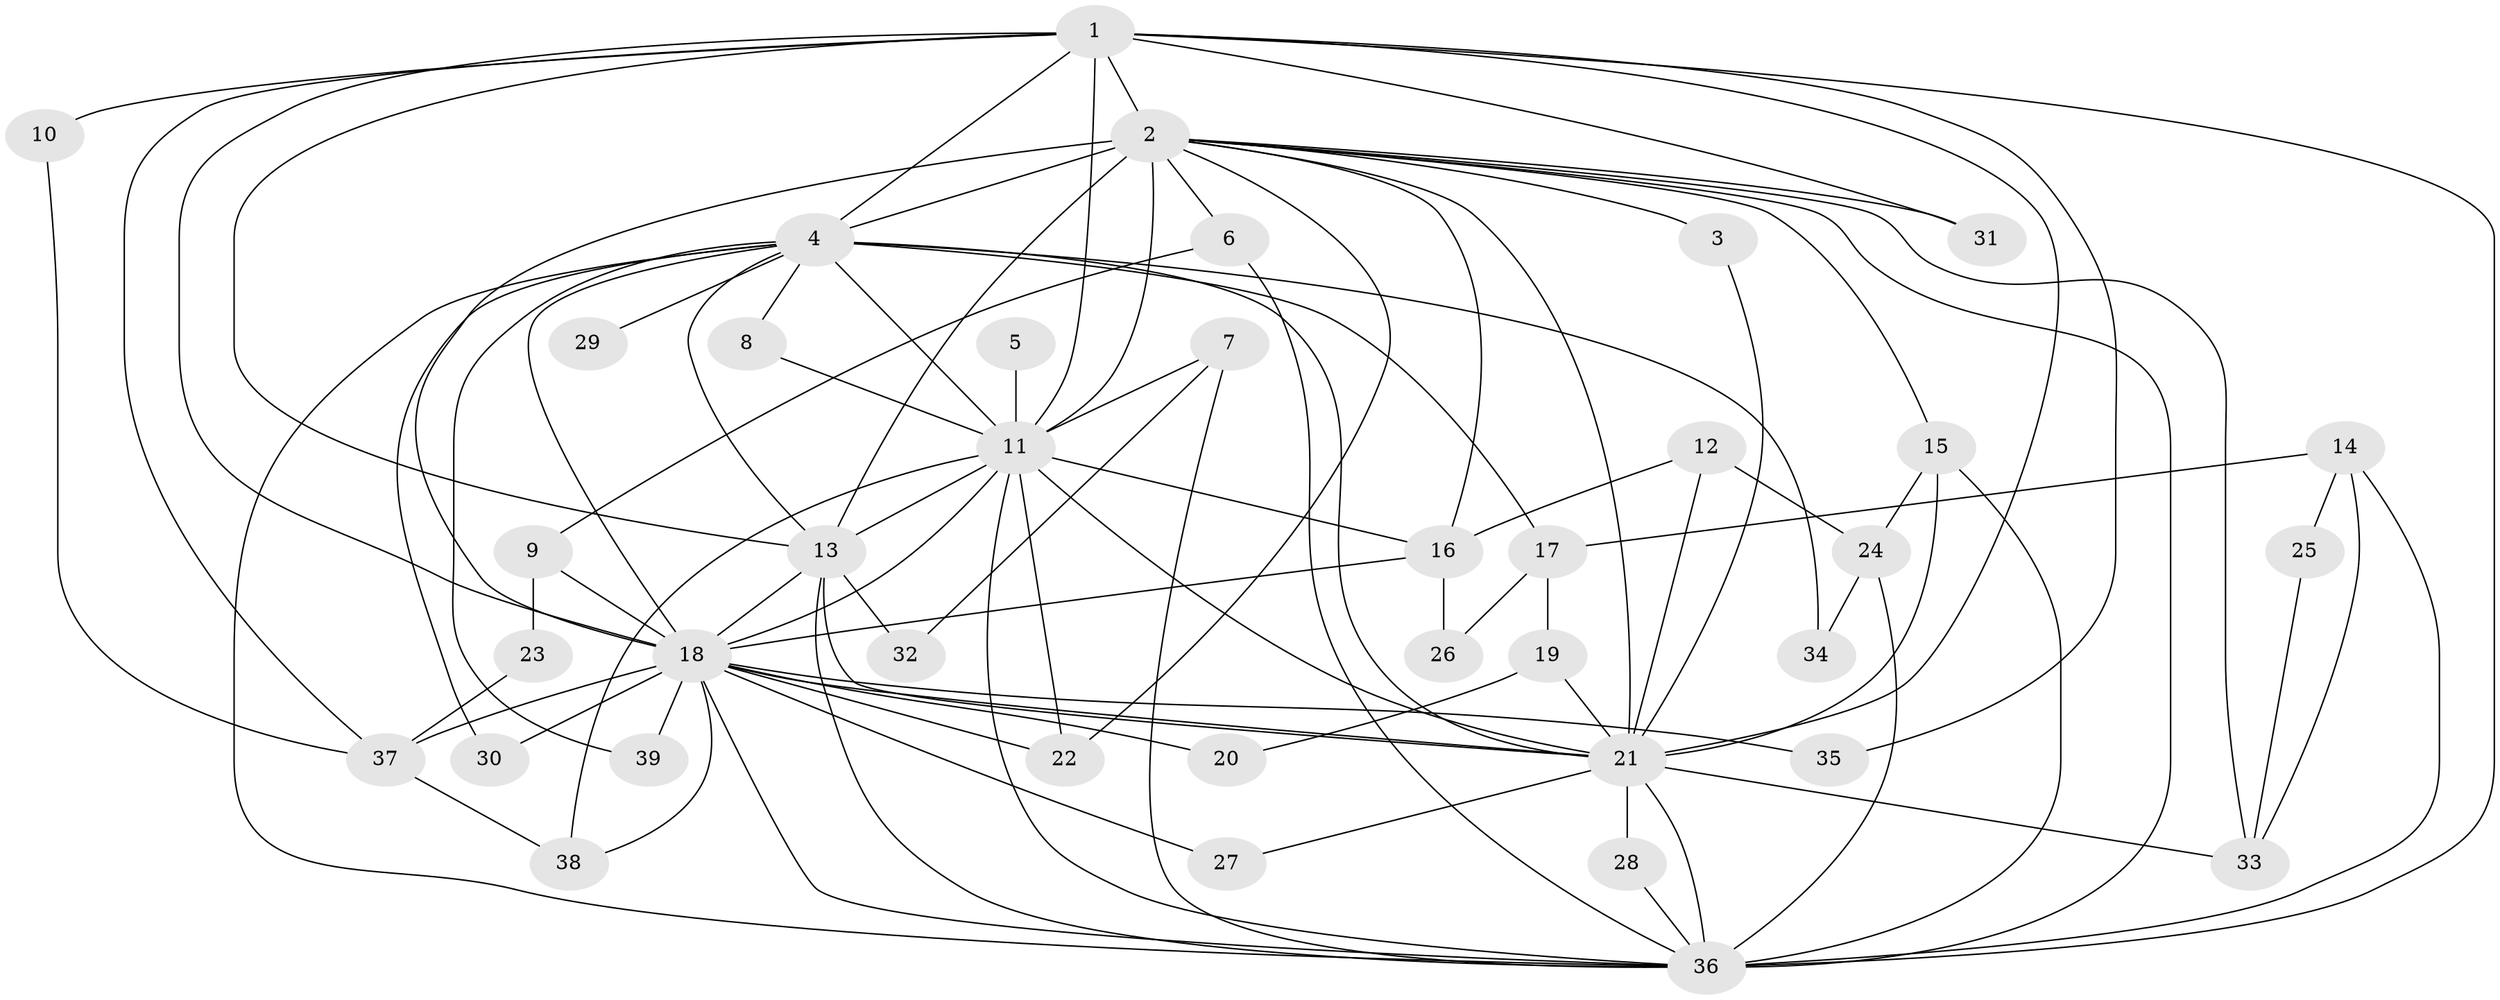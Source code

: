 // original degree distribution, {11: 0.03636363636363636, 17: 0.09090909090909091, 20: 0.01818181818181818, 13: 0.01818181818181818, 14: 0.01818181818181818, 2: 0.5454545454545454, 4: 0.09090909090909091, 5: 0.05454545454545454, 3: 0.12727272727272726}
// Generated by graph-tools (version 1.1) at 2025/36/03/04/25 23:36:26]
// undirected, 39 vertices, 93 edges
graph export_dot {
  node [color=gray90,style=filled];
  1;
  2;
  3;
  4;
  5;
  6;
  7;
  8;
  9;
  10;
  11;
  12;
  13;
  14;
  15;
  16;
  17;
  18;
  19;
  20;
  21;
  22;
  23;
  24;
  25;
  26;
  27;
  28;
  29;
  30;
  31;
  32;
  33;
  34;
  35;
  36;
  37;
  38;
  39;
  1 -- 2 [weight=4.0];
  1 -- 4 [weight=2.0];
  1 -- 10 [weight=2.0];
  1 -- 11 [weight=2.0];
  1 -- 13 [weight=2.0];
  1 -- 18 [weight=2.0];
  1 -- 21 [weight=2.0];
  1 -- 31 [weight=1.0];
  1 -- 35 [weight=1.0];
  1 -- 36 [weight=3.0];
  1 -- 37 [weight=1.0];
  2 -- 3 [weight=1.0];
  2 -- 4 [weight=2.0];
  2 -- 6 [weight=2.0];
  2 -- 11 [weight=3.0];
  2 -- 13 [weight=3.0];
  2 -- 15 [weight=1.0];
  2 -- 16 [weight=1.0];
  2 -- 18 [weight=3.0];
  2 -- 21 [weight=3.0];
  2 -- 22 [weight=1.0];
  2 -- 31 [weight=1.0];
  2 -- 33 [weight=2.0];
  2 -- 36 [weight=2.0];
  3 -- 21 [weight=1.0];
  4 -- 8 [weight=1.0];
  4 -- 11 [weight=1.0];
  4 -- 13 [weight=1.0];
  4 -- 17 [weight=1.0];
  4 -- 18 [weight=1.0];
  4 -- 21 [weight=1.0];
  4 -- 29 [weight=1.0];
  4 -- 30 [weight=1.0];
  4 -- 34 [weight=1.0];
  4 -- 36 [weight=2.0];
  4 -- 39 [weight=1.0];
  5 -- 11 [weight=1.0];
  6 -- 9 [weight=1.0];
  6 -- 36 [weight=1.0];
  7 -- 11 [weight=1.0];
  7 -- 32 [weight=1.0];
  7 -- 36 [weight=1.0];
  8 -- 11 [weight=1.0];
  9 -- 18 [weight=1.0];
  9 -- 23 [weight=1.0];
  10 -- 37 [weight=1.0];
  11 -- 13 [weight=1.0];
  11 -- 16 [weight=1.0];
  11 -- 18 [weight=1.0];
  11 -- 21 [weight=1.0];
  11 -- 22 [weight=1.0];
  11 -- 36 [weight=1.0];
  11 -- 38 [weight=1.0];
  12 -- 16 [weight=1.0];
  12 -- 21 [weight=1.0];
  12 -- 24 [weight=1.0];
  13 -- 18 [weight=1.0];
  13 -- 21 [weight=1.0];
  13 -- 32 [weight=1.0];
  13 -- 36 [weight=1.0];
  14 -- 17 [weight=1.0];
  14 -- 25 [weight=1.0];
  14 -- 33 [weight=1.0];
  14 -- 36 [weight=1.0];
  15 -- 21 [weight=1.0];
  15 -- 24 [weight=1.0];
  15 -- 36 [weight=1.0];
  16 -- 18 [weight=1.0];
  16 -- 26 [weight=1.0];
  17 -- 19 [weight=1.0];
  17 -- 26 [weight=1.0];
  18 -- 20 [weight=1.0];
  18 -- 21 [weight=1.0];
  18 -- 22 [weight=1.0];
  18 -- 27 [weight=1.0];
  18 -- 30 [weight=1.0];
  18 -- 35 [weight=1.0];
  18 -- 36 [weight=1.0];
  18 -- 37 [weight=1.0];
  18 -- 38 [weight=1.0];
  18 -- 39 [weight=1.0];
  19 -- 20 [weight=1.0];
  19 -- 21 [weight=1.0];
  21 -- 27 [weight=1.0];
  21 -- 28 [weight=1.0];
  21 -- 33 [weight=1.0];
  21 -- 36 [weight=1.0];
  23 -- 37 [weight=1.0];
  24 -- 34 [weight=1.0];
  24 -- 36 [weight=1.0];
  25 -- 33 [weight=1.0];
  28 -- 36 [weight=1.0];
  37 -- 38 [weight=1.0];
}
